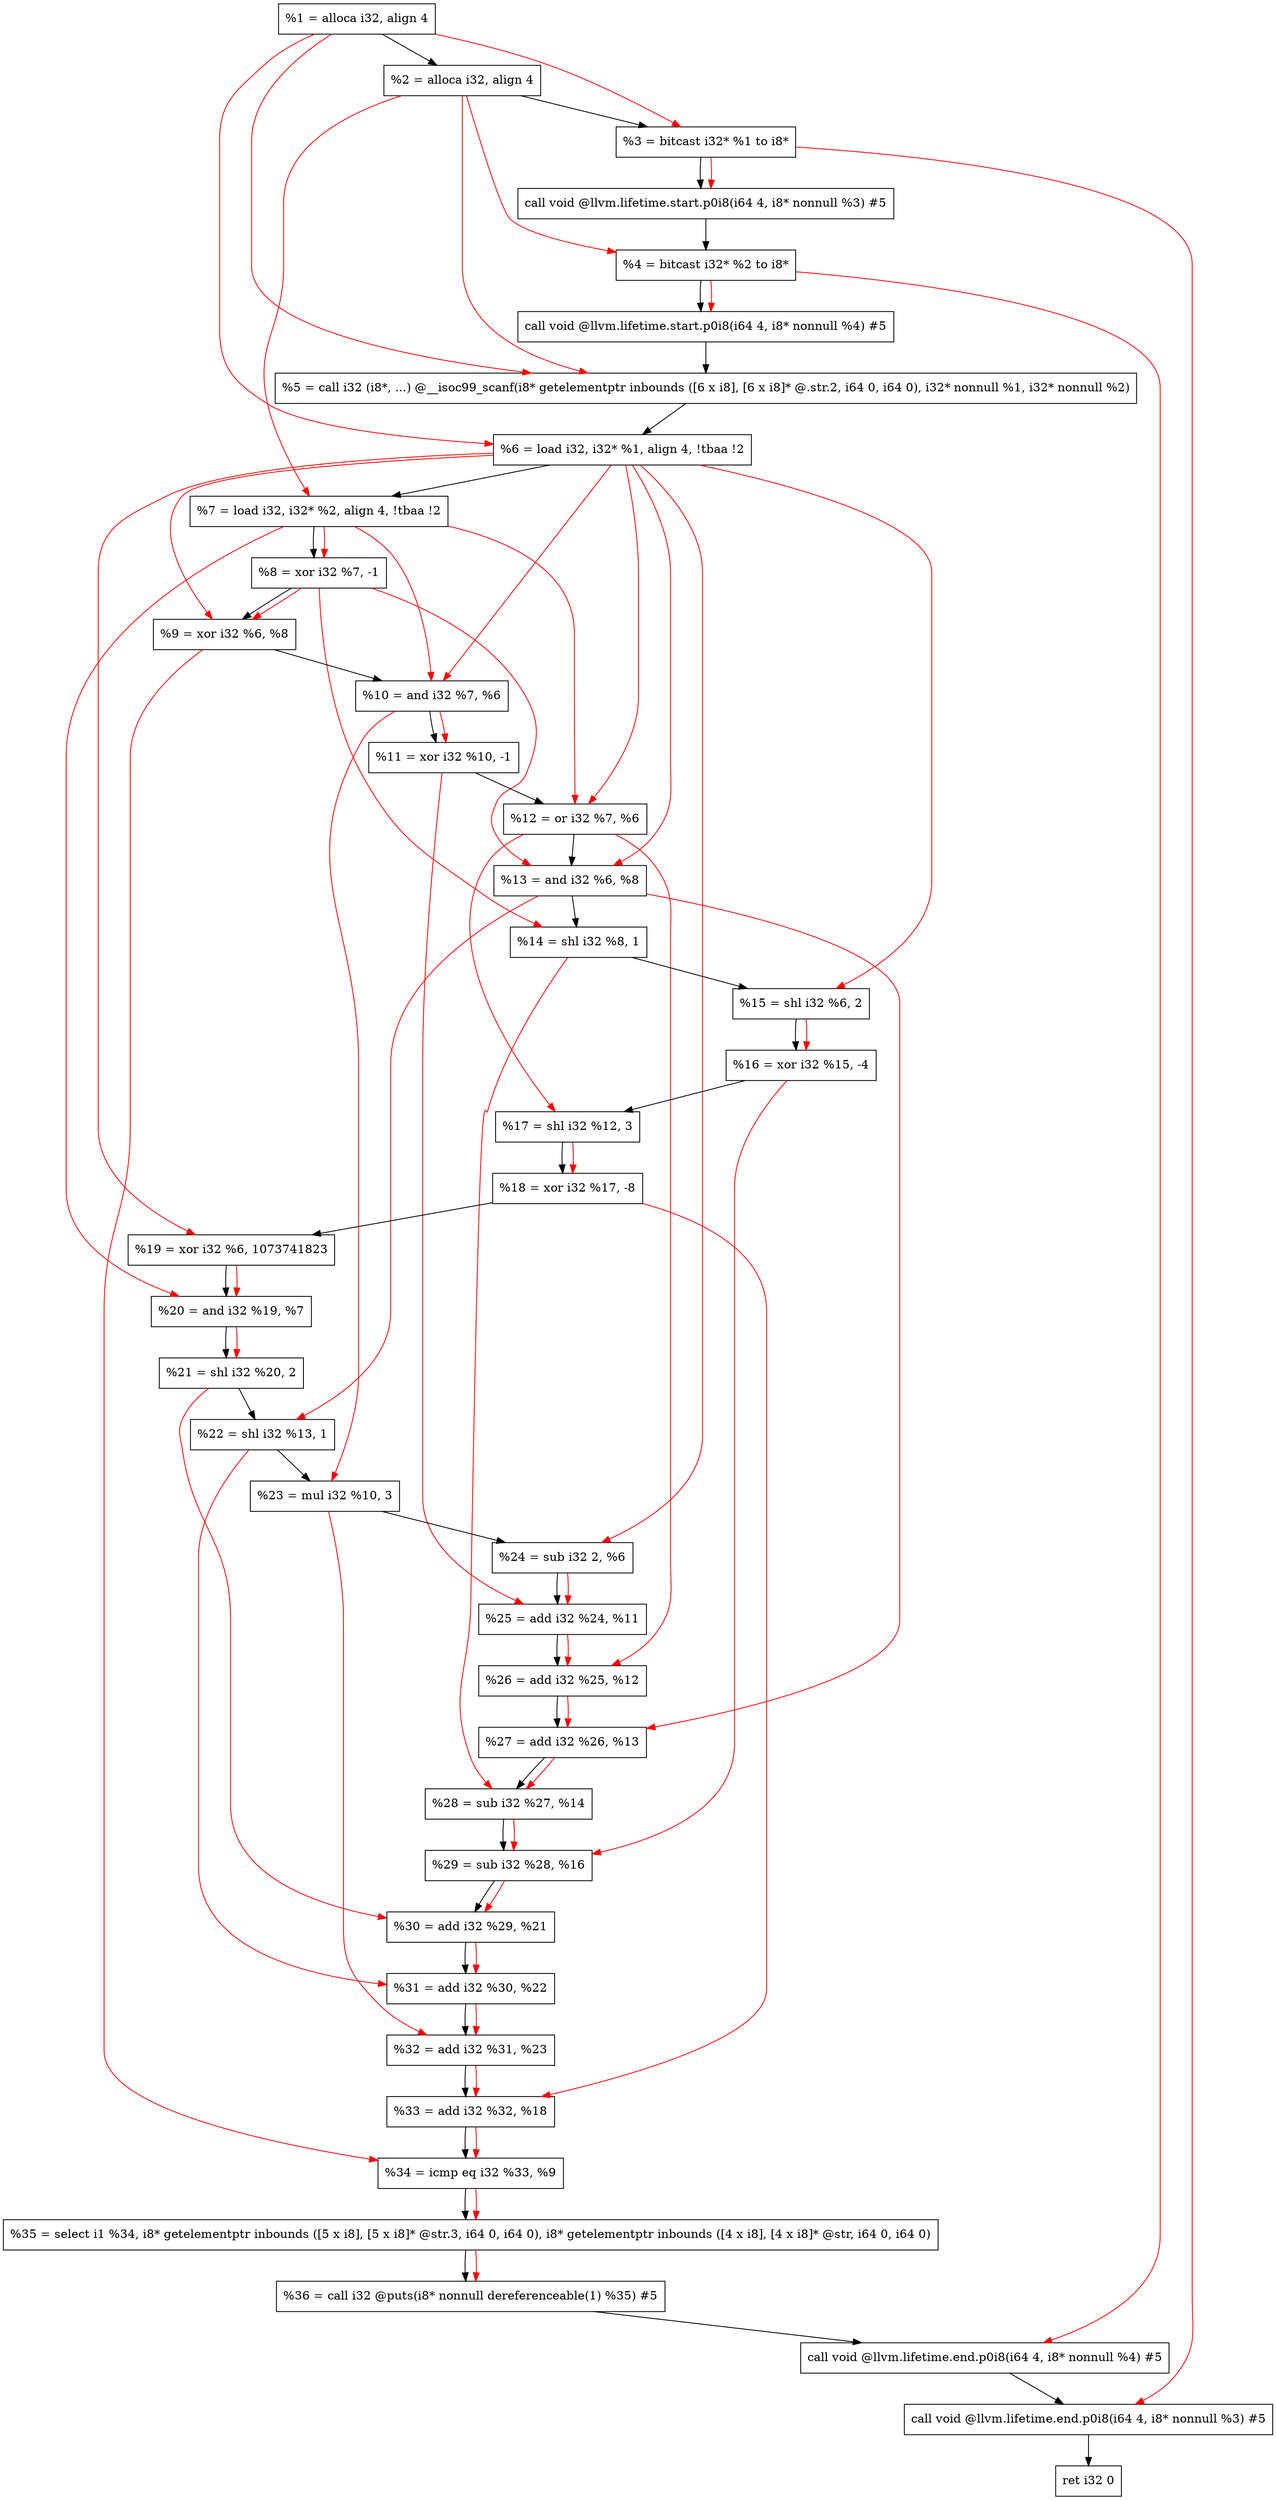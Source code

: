 digraph "DFG for'main' function" {
	Node0x2245f78[shape=record, label="  %1 = alloca i32, align 4"];
	Node0x2245ff8[shape=record, label="  %2 = alloca i32, align 4"];
	Node0x2246088[shape=record, label="  %3 = bitcast i32* %1 to i8*"];
	Node0x22464e8[shape=record, label="  call void @llvm.lifetime.start.p0i8(i64 4, i8* nonnull %3) #5"];
	Node0x22465c8[shape=record, label="  %4 = bitcast i32* %2 to i8*"];
	Node0x22466e8[shape=record, label="  call void @llvm.lifetime.start.p0i8(i64 4, i8* nonnull %4) #5"];
	Node0x2246920[shape=record, label="  %5 = call i32 (i8*, ...) @__isoc99_scanf(i8* getelementptr inbounds ([6 x i8], [6 x i8]* @.str.2, i64 0, i64 0), i32* nonnull %1, i32* nonnull %2)"];
	Node0x22469d8[shape=record, label="  %6 = load i32, i32* %1, align 4, !tbaa !2"];
	Node0x2247948[shape=record, label="  %7 = load i32, i32* %2, align 4, !tbaa !2"];
	Node0x2247fd0[shape=record, label="  %8 = xor i32 %7, -1"];
	Node0x2248040[shape=record, label="  %9 = xor i32 %6, %8"];
	Node0x22480b0[shape=record, label="  %10 = and i32 %7, %6"];
	Node0x2248120[shape=record, label="  %11 = xor i32 %10, -1"];
	Node0x2248190[shape=record, label="  %12 = or i32 %7, %6"];
	Node0x2248200[shape=record, label="  %13 = and i32 %6, %8"];
	Node0x2248270[shape=record, label="  %14 = shl i32 %8, 1"];
	Node0x22482e0[shape=record, label="  %15 = shl i32 %6, 2"];
	Node0x2248350[shape=record, label="  %16 = xor i32 %15, -4"];
	Node0x22483c0[shape=record, label="  %17 = shl i32 %12, 3"];
	Node0x2248430[shape=record, label="  %18 = xor i32 %17, -8"];
	Node0x22484a0[shape=record, label="  %19 = xor i32 %6, 1073741823"];
	Node0x2248510[shape=record, label="  %20 = and i32 %19, %7"];
	Node0x2248580[shape=record, label="  %21 = shl i32 %20, 2"];
	Node0x22485f0[shape=record, label="  %22 = shl i32 %13, 1"];
	Node0x2248660[shape=record, label="  %23 = mul i32 %10, 3"];
	Node0x22486d0[shape=record, label="  %24 = sub i32 2, %6"];
	Node0x2248740[shape=record, label="  %25 = add i32 %24, %11"];
	Node0x22487b0[shape=record, label="  %26 = add i32 %25, %12"];
	Node0x2248820[shape=record, label="  %27 = add i32 %26, %13"];
	Node0x2248890[shape=record, label="  %28 = sub i32 %27, %14"];
	Node0x2248900[shape=record, label="  %29 = sub i32 %28, %16"];
	Node0x2248970[shape=record, label="  %30 = add i32 %29, %21"];
	Node0x22489e0[shape=record, label="  %31 = add i32 %30, %22"];
	Node0x2248a50[shape=record, label="  %32 = add i32 %31, %23"];
	Node0x2248cd0[shape=record, label="  %33 = add i32 %32, %18"];
	Node0x2248d40[shape=record, label="  %34 = icmp eq i32 %33, %9"];
	Node0x21e69d8[shape=record, label="  %35 = select i1 %34, i8* getelementptr inbounds ([5 x i8], [5 x i8]* @str.3, i64 0, i64 0), i8* getelementptr inbounds ([4 x i8], [4 x i8]* @str, i64 0, i64 0)"];
	Node0x2248dd0[shape=record, label="  %36 = call i32 @puts(i8* nonnull dereferenceable(1) %35) #5"];
	Node0x2249028[shape=record, label="  call void @llvm.lifetime.end.p0i8(i64 4, i8* nonnull %4) #5"];
	Node0x2249188[shape=record, label="  call void @llvm.lifetime.end.p0i8(i64 4, i8* nonnull %3) #5"];
	Node0x2249248[shape=record, label="  ret i32 0"];
	Node0x2245f78 -> Node0x2245ff8;
	Node0x2245ff8 -> Node0x2246088;
	Node0x2246088 -> Node0x22464e8;
	Node0x22464e8 -> Node0x22465c8;
	Node0x22465c8 -> Node0x22466e8;
	Node0x22466e8 -> Node0x2246920;
	Node0x2246920 -> Node0x22469d8;
	Node0x22469d8 -> Node0x2247948;
	Node0x2247948 -> Node0x2247fd0;
	Node0x2247fd0 -> Node0x2248040;
	Node0x2248040 -> Node0x22480b0;
	Node0x22480b0 -> Node0x2248120;
	Node0x2248120 -> Node0x2248190;
	Node0x2248190 -> Node0x2248200;
	Node0x2248200 -> Node0x2248270;
	Node0x2248270 -> Node0x22482e0;
	Node0x22482e0 -> Node0x2248350;
	Node0x2248350 -> Node0x22483c0;
	Node0x22483c0 -> Node0x2248430;
	Node0x2248430 -> Node0x22484a0;
	Node0x22484a0 -> Node0x2248510;
	Node0x2248510 -> Node0x2248580;
	Node0x2248580 -> Node0x22485f0;
	Node0x22485f0 -> Node0x2248660;
	Node0x2248660 -> Node0x22486d0;
	Node0x22486d0 -> Node0x2248740;
	Node0x2248740 -> Node0x22487b0;
	Node0x22487b0 -> Node0x2248820;
	Node0x2248820 -> Node0x2248890;
	Node0x2248890 -> Node0x2248900;
	Node0x2248900 -> Node0x2248970;
	Node0x2248970 -> Node0x22489e0;
	Node0x22489e0 -> Node0x2248a50;
	Node0x2248a50 -> Node0x2248cd0;
	Node0x2248cd0 -> Node0x2248d40;
	Node0x2248d40 -> Node0x21e69d8;
	Node0x21e69d8 -> Node0x2248dd0;
	Node0x2248dd0 -> Node0x2249028;
	Node0x2249028 -> Node0x2249188;
	Node0x2249188 -> Node0x2249248;
edge [color=red]
	Node0x2245f78 -> Node0x2246088;
	Node0x2246088 -> Node0x22464e8;
	Node0x2245ff8 -> Node0x22465c8;
	Node0x22465c8 -> Node0x22466e8;
	Node0x2245f78 -> Node0x2246920;
	Node0x2245ff8 -> Node0x2246920;
	Node0x2245f78 -> Node0x22469d8;
	Node0x2245ff8 -> Node0x2247948;
	Node0x2247948 -> Node0x2247fd0;
	Node0x22469d8 -> Node0x2248040;
	Node0x2247fd0 -> Node0x2248040;
	Node0x2247948 -> Node0x22480b0;
	Node0x22469d8 -> Node0x22480b0;
	Node0x22480b0 -> Node0x2248120;
	Node0x2247948 -> Node0x2248190;
	Node0x22469d8 -> Node0x2248190;
	Node0x22469d8 -> Node0x2248200;
	Node0x2247fd0 -> Node0x2248200;
	Node0x2247fd0 -> Node0x2248270;
	Node0x22469d8 -> Node0x22482e0;
	Node0x22482e0 -> Node0x2248350;
	Node0x2248190 -> Node0x22483c0;
	Node0x22483c0 -> Node0x2248430;
	Node0x22469d8 -> Node0x22484a0;
	Node0x22484a0 -> Node0x2248510;
	Node0x2247948 -> Node0x2248510;
	Node0x2248510 -> Node0x2248580;
	Node0x2248200 -> Node0x22485f0;
	Node0x22480b0 -> Node0x2248660;
	Node0x22469d8 -> Node0x22486d0;
	Node0x22486d0 -> Node0x2248740;
	Node0x2248120 -> Node0x2248740;
	Node0x2248740 -> Node0x22487b0;
	Node0x2248190 -> Node0x22487b0;
	Node0x22487b0 -> Node0x2248820;
	Node0x2248200 -> Node0x2248820;
	Node0x2248820 -> Node0x2248890;
	Node0x2248270 -> Node0x2248890;
	Node0x2248890 -> Node0x2248900;
	Node0x2248350 -> Node0x2248900;
	Node0x2248900 -> Node0x2248970;
	Node0x2248580 -> Node0x2248970;
	Node0x2248970 -> Node0x22489e0;
	Node0x22485f0 -> Node0x22489e0;
	Node0x22489e0 -> Node0x2248a50;
	Node0x2248660 -> Node0x2248a50;
	Node0x2248a50 -> Node0x2248cd0;
	Node0x2248430 -> Node0x2248cd0;
	Node0x2248cd0 -> Node0x2248d40;
	Node0x2248040 -> Node0x2248d40;
	Node0x2248d40 -> Node0x21e69d8;
	Node0x21e69d8 -> Node0x2248dd0;
	Node0x22465c8 -> Node0x2249028;
	Node0x2246088 -> Node0x2249188;
}
